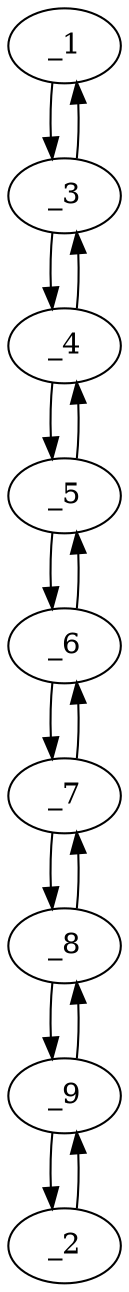 digraph f1580_09 {
	_1	 [x="121.000000",
		y="88.000000"];
	_3	 [x="131.000000",
		y="99.000000"];
	_1 -> _3	 [angle="0.832981",
		orient="0.739940"];
	_2	 [x="192.000000",
		y="181.000000"];
	_9	 [x="191.000000",
		y="163.000000"];
	_2 -> _9	 [angle="-1.626295",
		orient="-0.998460"];
	_3 -> _1	 [angle="-2.308611",
		orient="-0.739940"];
	_4	 [x="146.000000",
		y="105.000000"];
	_3 -> _4	 [angle="0.380506",
		orient="0.371391"];
	_4 -> _3	 [angle="-2.761086",
		orient="-0.371391"];
	_5	 [x="157.000000",
		y="114.000000"];
	_4 -> _5	 [angle="0.685730",
		orient="0.633238"];
	_5 -> _4	 [angle="-2.455863",
		orient="-0.633238"];
	_6	 [x="167.000000",
		y="125.000000"];
	_5 -> _6	 [angle="0.832981",
		orient="0.739940"];
	_6 -> _5	 [angle="-2.308611",
		orient="-0.739940"];
	_7	 [x="178.000000",
		y="135.000000"];
	_6 -> _7	 [angle="0.737815",
		orient="0.672673"];
	_7 -> _6	 [angle="-2.403778",
		orient="-0.672673"];
	_8	 [x="186.000000",
		y="148.000000"];
	_7 -> _8	 [angle="1.019141",
		orient="0.851658"];
	_8 -> _7	 [angle="-2.122451",
		orient="-0.851658"];
	_8 -> _9	 [angle="1.249046",
		orient="0.948683"];
	_9 -> _2	 [angle="1.515298",
		orient="0.998460"];
	_9 -> _8	 [angle="-1.892547",
		orient="-0.948683"];
}
